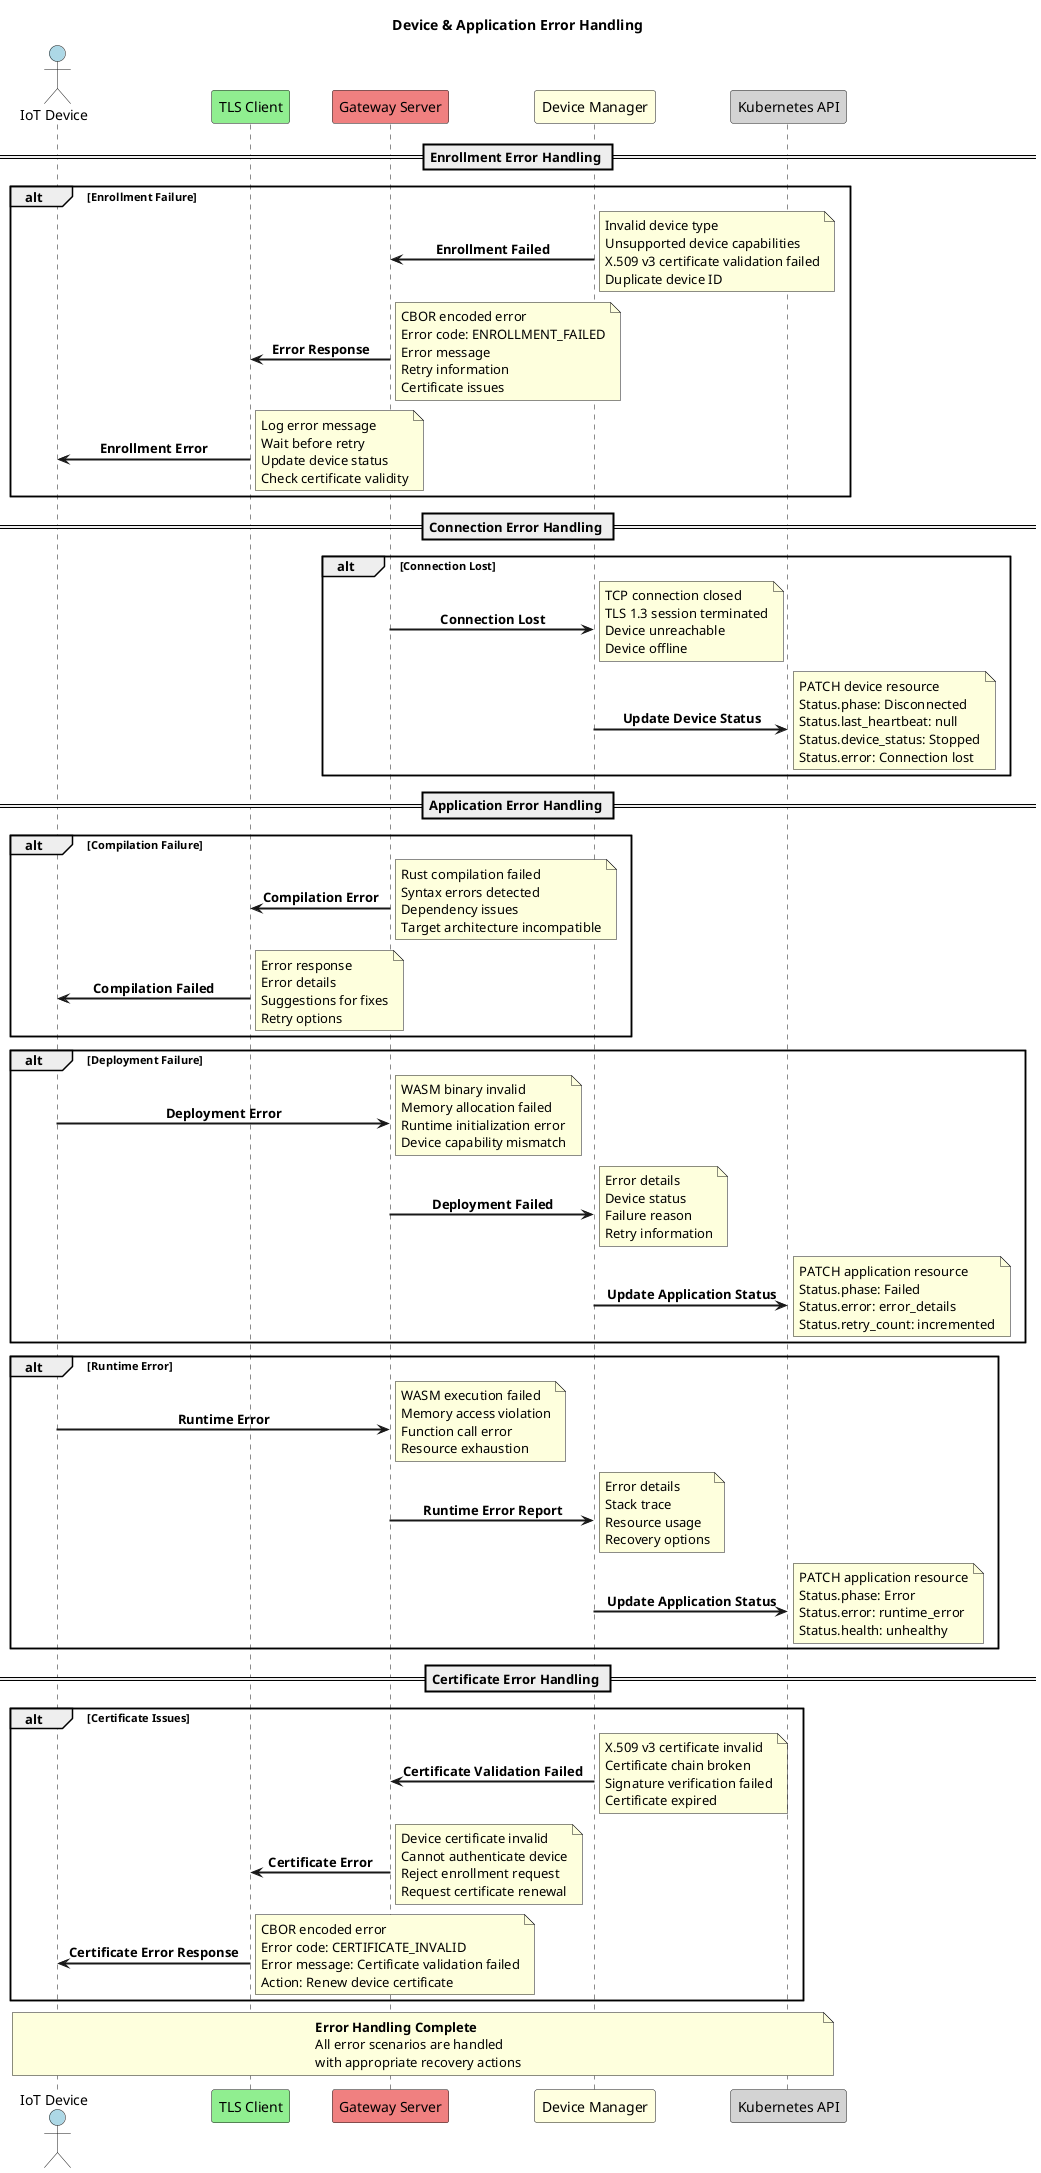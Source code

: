 ' SPDX-License-Identifier: CC-BY-4.0
' Copyright © 2025 Wasmbed contributors

@startuml
title Device & Application Error Handling

skinparam wrapMessageWidth 200
skinparam sequenceMessageAlign center
skinparam sequenceArrowThickness 2
skinparam sequenceLifeLineBackgroundColor #E8F4FD
skinparam sequenceActorBackgroundColor #D4E6F1
skinparam sequenceParticipantBackgroundColor #F8F9FA
skinparam direction top to bottom

actor "IoT Device" as MCU #LightBlue
participant "TLS Client" as TLS_CLIENT #LightGreen
participant "Gateway Server" as GATEWAY #LightCoral
participant "Device Manager" as DEVICE_MGR #LightYellow
participant "Kubernetes API" as K8S_API #LightGray

== Enrollment Error Handling ==

alt **Enrollment Failure**
    DEVICE_MGR -> GATEWAY : **Enrollment Failed**
    note right : Invalid device type\nUnsupported device capabilities\nX.509 v3 certificate validation failed\nDuplicate device ID
    
    GATEWAY -> TLS_CLIENT : **Error Response**
    note right : CBOR encoded error\nError code: ENROLLMENT_FAILED\nError message\nRetry information\nCertificate issues
    
    TLS_CLIENT -> MCU : **Enrollment Error**
    note right : Log error message\nWait before retry\nUpdate device status\nCheck certificate validity
end

== Connection Error Handling ==

alt **Connection Lost**
    GATEWAY -> DEVICE_MGR : **Connection Lost**
    note right : TCP connection closed\nTLS 1.3 session terminated\nDevice unreachable\nDevice offline
    
    DEVICE_MGR -> K8S_API : **Update Device Status**
    note right : PATCH device resource\nStatus.phase: Disconnected\nStatus.last_heartbeat: null\nStatus.device_status: Stopped\nStatus.error: Connection lost
end

== Application Error Handling ==

alt **Compilation Failure**
    GATEWAY -> TLS_CLIENT : **Compilation Error**
    note right : Rust compilation failed\nSyntax errors detected\nDependency issues\nTarget architecture incompatible
    
    TLS_CLIENT -> MCU : **Compilation Failed**
    note right : Error response\nError details\nSuggestions for fixes\nRetry options
end

alt **Deployment Failure**
    MCU -> GATEWAY : **Deployment Error**
    note right : WASM binary invalid\nMemory allocation failed\nRuntime initialization error\nDevice capability mismatch
    
    GATEWAY -> DEVICE_MGR : **Deployment Failed**
    note right : Error details\nDevice status\nFailure reason\nRetry information
    
    DEVICE_MGR -> K8S_API : **Update Application Status**
    note right : PATCH application resource\nStatus.phase: Failed\nStatus.error: error_details\nStatus.retry_count: incremented
end

alt **Runtime Error**
    MCU -> GATEWAY : **Runtime Error**
    note right : WASM execution failed\nMemory access violation\nFunction call error\nResource exhaustion
    
    GATEWAY -> DEVICE_MGR : **Runtime Error Report**
    note right : Error details\nStack trace\nResource usage\nRecovery options
    
    DEVICE_MGR -> K8S_API : **Update Application Status**
    note right : PATCH application resource\nStatus.phase: Error\nStatus.error: runtime_error\nStatus.health: unhealthy
end

== Certificate Error Handling ==

alt **Certificate Issues**
    DEVICE_MGR -> GATEWAY : **Certificate Validation Failed**
    note right : X.509 v3 certificate invalid\nCertificate chain broken\nSignature verification failed\nCertificate expired
    
    GATEWAY -> TLS_CLIENT : **Certificate Error**
    note right : Device certificate invalid\nCannot authenticate device\nReject enrollment request\nRequest certificate renewal
    
    TLS_CLIENT -> MCU : **Certificate Error Response**
    note right : CBOR encoded error\nError code: CERTIFICATE_INVALID\nError message: Certificate validation failed\nAction: Renew device certificate
end

note over MCU, K8S_API
  **Error Handling Complete**
  All error scenarios are handled
  with appropriate recovery actions
end note

@enduml

